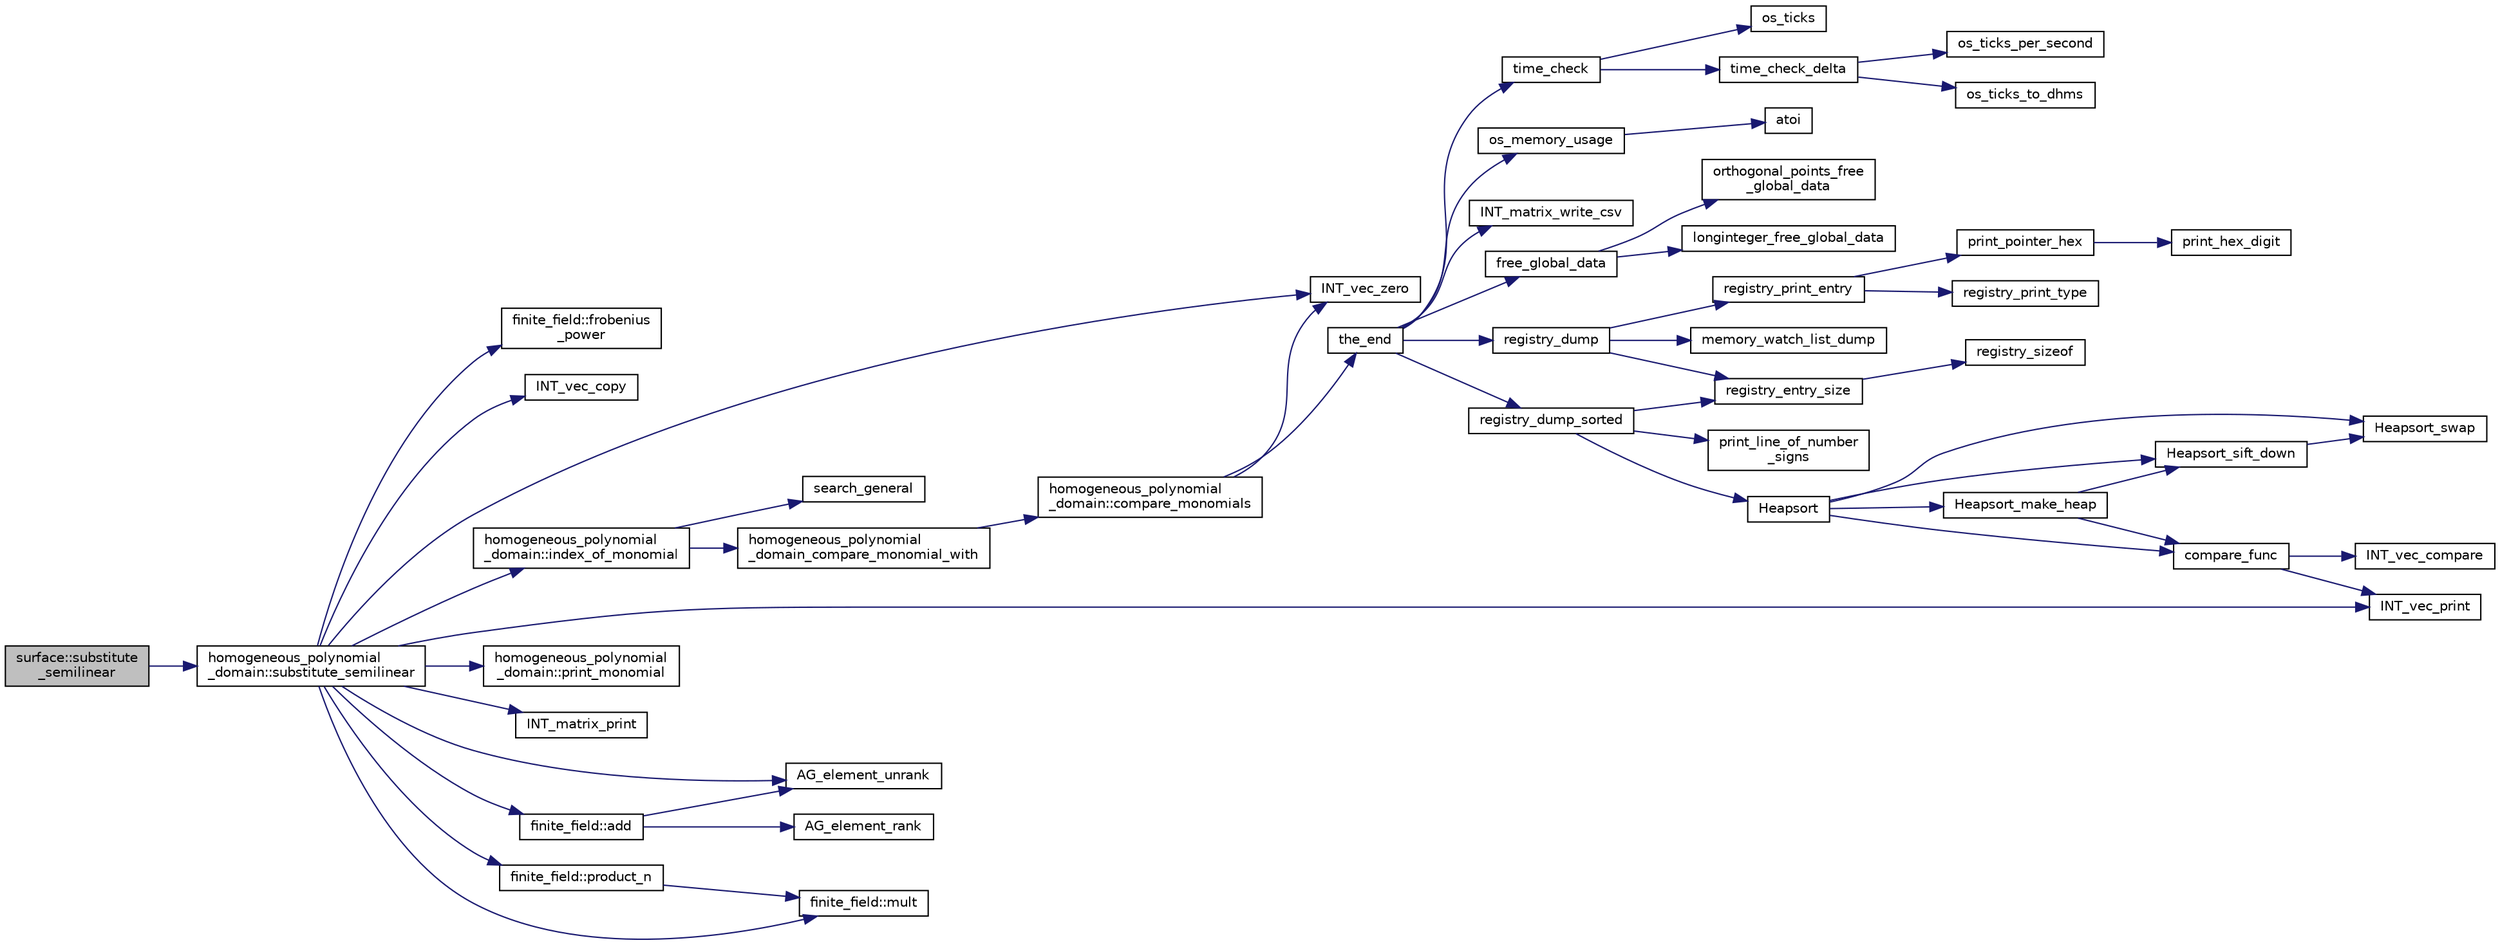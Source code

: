 digraph "surface::substitute_semilinear"
{
  edge [fontname="Helvetica",fontsize="10",labelfontname="Helvetica",labelfontsize="10"];
  node [fontname="Helvetica",fontsize="10",shape=record];
  rankdir="LR";
  Node5248 [label="surface::substitute\l_semilinear",height=0.2,width=0.4,color="black", fillcolor="grey75", style="filled", fontcolor="black"];
  Node5248 -> Node5249 [color="midnightblue",fontsize="10",style="solid",fontname="Helvetica"];
  Node5249 [label="homogeneous_polynomial\l_domain::substitute_semilinear",height=0.2,width=0.4,color="black", fillcolor="white", style="filled",URL="$d2/da7/classhomogeneous__polynomial__domain.html#ae16fefaacc3385f9f385d1dd6df7ea4d"];
  Node5249 -> Node5250 [color="midnightblue",fontsize="10",style="solid",fontname="Helvetica"];
  Node5250 [label="finite_field::frobenius\l_power",height=0.2,width=0.4,color="black", fillcolor="white", style="filled",URL="$df/d5a/classfinite__field.html#aec23e43aaefc0ed601cdfa3139496a92"];
  Node5249 -> Node5251 [color="midnightblue",fontsize="10",style="solid",fontname="Helvetica"];
  Node5251 [label="INT_vec_copy",height=0.2,width=0.4,color="black", fillcolor="white", style="filled",URL="$df/dbf/sajeeb_8_c.html#ac2d875e27e009af6ec04d17254d11075"];
  Node5249 -> Node5252 [color="midnightblue",fontsize="10",style="solid",fontname="Helvetica"];
  Node5252 [label="INT_vec_zero",height=0.2,width=0.4,color="black", fillcolor="white", style="filled",URL="$df/dbf/sajeeb_8_c.html#aa8c9c7977203577026080f546fe4980f"];
  Node5249 -> Node5253 [color="midnightblue",fontsize="10",style="solid",fontname="Helvetica"];
  Node5253 [label="homogeneous_polynomial\l_domain::print_monomial",height=0.2,width=0.4,color="black", fillcolor="white", style="filled",URL="$d2/da7/classhomogeneous__polynomial__domain.html#aba45b13898b259a147e45bf92a622fd8"];
  Node5249 -> Node5254 [color="midnightblue",fontsize="10",style="solid",fontname="Helvetica"];
  Node5254 [label="INT_vec_print",height=0.2,width=0.4,color="black", fillcolor="white", style="filled",URL="$df/dbf/sajeeb_8_c.html#a79a5901af0b47dd0d694109543c027fe"];
  Node5249 -> Node5255 [color="midnightblue",fontsize="10",style="solid",fontname="Helvetica"];
  Node5255 [label="INT_matrix_print",height=0.2,width=0.4,color="black", fillcolor="white", style="filled",URL="$d5/db4/io__and__os_8h.html#afd4180a24bef3a2b584668a4eaf607ff"];
  Node5249 -> Node5256 [color="midnightblue",fontsize="10",style="solid",fontname="Helvetica"];
  Node5256 [label="AG_element_unrank",height=0.2,width=0.4,color="black", fillcolor="white", style="filled",URL="$d4/d67/geometry_8h.html#a4a33b86c87b2879b97cfa1327abe2885"];
  Node5249 -> Node5257 [color="midnightblue",fontsize="10",style="solid",fontname="Helvetica"];
  Node5257 [label="finite_field::product_n",height=0.2,width=0.4,color="black", fillcolor="white", style="filled",URL="$df/d5a/classfinite__field.html#a9107b694cc52701dc6d84cfc9e6fb336"];
  Node5257 -> Node5258 [color="midnightblue",fontsize="10",style="solid",fontname="Helvetica"];
  Node5258 [label="finite_field::mult",height=0.2,width=0.4,color="black", fillcolor="white", style="filled",URL="$df/d5a/classfinite__field.html#a24fb5917aa6d4d656fd855b7f44a13b0"];
  Node5249 -> Node5259 [color="midnightblue",fontsize="10",style="solid",fontname="Helvetica"];
  Node5259 [label="homogeneous_polynomial\l_domain::index_of_monomial",height=0.2,width=0.4,color="black", fillcolor="white", style="filled",URL="$d2/da7/classhomogeneous__polynomial__domain.html#a3fad3fb2b940014fcfece1cebfbfa3ae"];
  Node5259 -> Node5260 [color="midnightblue",fontsize="10",style="solid",fontname="Helvetica"];
  Node5260 [label="search_general",height=0.2,width=0.4,color="black", fillcolor="white", style="filled",URL="$d5/de2/foundations_2data__structures_2data__structures_8h.html#a9377e1012d2575d9cb22787cecf71eec"];
  Node5259 -> Node5261 [color="midnightblue",fontsize="10",style="solid",fontname="Helvetica"];
  Node5261 [label="homogeneous_polynomial\l_domain_compare_monomial_with",height=0.2,width=0.4,color="black", fillcolor="white", style="filled",URL="$dd/db5/homogeneous__polynomial__domain_8_c.html#a0a0f8d40815145e0aceceabebad8d63d"];
  Node5261 -> Node5262 [color="midnightblue",fontsize="10",style="solid",fontname="Helvetica"];
  Node5262 [label="homogeneous_polynomial\l_domain::compare_monomials",height=0.2,width=0.4,color="black", fillcolor="white", style="filled",URL="$d2/da7/classhomogeneous__polynomial__domain.html#a05c5959cb62502954c9cf93a85b8c019"];
  Node5262 -> Node5252 [color="midnightblue",fontsize="10",style="solid",fontname="Helvetica"];
  Node5262 -> Node5263 [color="midnightblue",fontsize="10",style="solid",fontname="Helvetica"];
  Node5263 [label="the_end",height=0.2,width=0.4,color="black", fillcolor="white", style="filled",URL="$d9/d60/discreta_8h.html#a3ebbd3ccb665a9f78deaa7408577b60c"];
  Node5263 -> Node5264 [color="midnightblue",fontsize="10",style="solid",fontname="Helvetica"];
  Node5264 [label="free_global_data",height=0.2,width=0.4,color="black", fillcolor="white", style="filled",URL="$d3/dfb/discreta__global_8_c.html#a6bd9eb050090f8cf1e92db88a459cc28"];
  Node5264 -> Node5265 [color="midnightblue",fontsize="10",style="solid",fontname="Helvetica"];
  Node5265 [label="orthogonal_points_free\l_global_data",height=0.2,width=0.4,color="black", fillcolor="white", style="filled",URL="$d4/d67/geometry_8h.html#a9ff48c751a12182f1cc6ee384f80aa0b"];
  Node5264 -> Node5266 [color="midnightblue",fontsize="10",style="solid",fontname="Helvetica"];
  Node5266 [label="longinteger_free_global_data",height=0.2,width=0.4,color="black", fillcolor="white", style="filled",URL="$de/dc5/algebra__and__number__theory_8h.html#a6160ced6b3ffc2765c111f7d4f94ed42"];
  Node5263 -> Node5267 [color="midnightblue",fontsize="10",style="solid",fontname="Helvetica"];
  Node5267 [label="registry_dump",height=0.2,width=0.4,color="black", fillcolor="white", style="filled",URL="$d5/db4/io__and__os_8h.html#a8ad65cbe10865661e8bafd6be2164955"];
  Node5267 -> Node5268 [color="midnightblue",fontsize="10",style="solid",fontname="Helvetica"];
  Node5268 [label="registry_print_entry",height=0.2,width=0.4,color="black", fillcolor="white", style="filled",URL="$df/d84/foundations_2io__and__os_2memory_8_c.html#a2b54b210ed9aae58085d1ef7fa3bcbff"];
  Node5268 -> Node5269 [color="midnightblue",fontsize="10",style="solid",fontname="Helvetica"];
  Node5269 [label="print_pointer_hex",height=0.2,width=0.4,color="black", fillcolor="white", style="filled",URL="$d5/db4/io__and__os_8h.html#a32add94de62a1d910cc0fc35ed90ab48"];
  Node5269 -> Node5270 [color="midnightblue",fontsize="10",style="solid",fontname="Helvetica"];
  Node5270 [label="print_hex_digit",height=0.2,width=0.4,color="black", fillcolor="white", style="filled",URL="$d4/d74/util_8_c.html#a36c64a828eefed0a0cfdd6186ec92c31"];
  Node5268 -> Node5271 [color="midnightblue",fontsize="10",style="solid",fontname="Helvetica"];
  Node5271 [label="registry_print_type",height=0.2,width=0.4,color="black", fillcolor="white", style="filled",URL="$df/d84/foundations_2io__and__os_2memory_8_c.html#a0c81861cc8a6dd21364c89bb3ac8e82c"];
  Node5267 -> Node5272 [color="midnightblue",fontsize="10",style="solid",fontname="Helvetica"];
  Node5272 [label="registry_entry_size",height=0.2,width=0.4,color="black", fillcolor="white", style="filled",URL="$df/d84/foundations_2io__and__os_2memory_8_c.html#abb7fc0eff582133f5bd8a7cbd78d742b"];
  Node5272 -> Node5273 [color="midnightblue",fontsize="10",style="solid",fontname="Helvetica"];
  Node5273 [label="registry_sizeof",height=0.2,width=0.4,color="black", fillcolor="white", style="filled",URL="$df/d84/foundations_2io__and__os_2memory_8_c.html#a1ebe71d1cd99d79db497355f608be044"];
  Node5267 -> Node5274 [color="midnightblue",fontsize="10",style="solid",fontname="Helvetica"];
  Node5274 [label="memory_watch_list_dump",height=0.2,width=0.4,color="black", fillcolor="white", style="filled",URL="$df/d84/foundations_2io__and__os_2memory_8_c.html#ad0967d55a42071e28f50be4fbe7893bd"];
  Node5263 -> Node5275 [color="midnightblue",fontsize="10",style="solid",fontname="Helvetica"];
  Node5275 [label="registry_dump_sorted",height=0.2,width=0.4,color="black", fillcolor="white", style="filled",URL="$d5/db4/io__and__os_8h.html#aa28c9ee8650332ad2d526d5eb4fae48e"];
  Node5275 -> Node5276 [color="midnightblue",fontsize="10",style="solid",fontname="Helvetica"];
  Node5276 [label="print_line_of_number\l_signs",height=0.2,width=0.4,color="black", fillcolor="white", style="filled",URL="$d5/db4/io__and__os_8h.html#a59b640c1f8b0040f26fa06b641191105"];
  Node5275 -> Node5272 [color="midnightblue",fontsize="10",style="solid",fontname="Helvetica"];
  Node5275 -> Node5277 [color="midnightblue",fontsize="10",style="solid",fontname="Helvetica"];
  Node5277 [label="Heapsort",height=0.2,width=0.4,color="black", fillcolor="white", style="filled",URL="$d5/de2/foundations_2data__structures_2data__structures_8h.html#a2af240488f5893071c88af35d9f06b6d"];
  Node5277 -> Node5278 [color="midnightblue",fontsize="10",style="solid",fontname="Helvetica"];
  Node5278 [label="Heapsort_make_heap",height=0.2,width=0.4,color="black", fillcolor="white", style="filled",URL="$d4/dd7/sorting_8_c.html#ae2f81d9c1e532bee5c80dfae7cc45bcc"];
  Node5278 -> Node5279 [color="midnightblue",fontsize="10",style="solid",fontname="Helvetica"];
  Node5279 [label="Heapsort_sift_down",height=0.2,width=0.4,color="black", fillcolor="white", style="filled",URL="$d4/dd7/sorting_8_c.html#a89625a5f8e99e9a76db45ad133b5a3f3"];
  Node5279 -> Node5280 [color="midnightblue",fontsize="10",style="solid",fontname="Helvetica"];
  Node5280 [label="Heapsort_swap",height=0.2,width=0.4,color="black", fillcolor="white", style="filled",URL="$d4/dd7/sorting_8_c.html#a7d47ff5b6218622f072ca38a87900496"];
  Node5278 -> Node5281 [color="midnightblue",fontsize="10",style="solid",fontname="Helvetica"];
  Node5281 [label="compare_func",height=0.2,width=0.4,color="black", fillcolor="white", style="filled",URL="$dc/d77/pentomino__5x5_8_c.html#af532ec92afffcb63cd1f1180e96642d4"];
  Node5281 -> Node5282 [color="midnightblue",fontsize="10",style="solid",fontname="Helvetica"];
  Node5282 [label="INT_vec_compare",height=0.2,width=0.4,color="black", fillcolor="white", style="filled",URL="$d5/de2/foundations_2data__structures_2data__structures_8h.html#ac1a17fca23fb4a338aef8547a4c2fded"];
  Node5281 -> Node5254 [color="midnightblue",fontsize="10",style="solid",fontname="Helvetica"];
  Node5277 -> Node5281 [color="midnightblue",fontsize="10",style="solid",fontname="Helvetica"];
  Node5277 -> Node5280 [color="midnightblue",fontsize="10",style="solid",fontname="Helvetica"];
  Node5277 -> Node5279 [color="midnightblue",fontsize="10",style="solid",fontname="Helvetica"];
  Node5263 -> Node5283 [color="midnightblue",fontsize="10",style="solid",fontname="Helvetica"];
  Node5283 [label="time_check",height=0.2,width=0.4,color="black", fillcolor="white", style="filled",URL="$d9/d60/discreta_8h.html#a04d64356f0c7cb798e55daec998c527e"];
  Node5283 -> Node5284 [color="midnightblue",fontsize="10",style="solid",fontname="Helvetica"];
  Node5284 [label="os_ticks",height=0.2,width=0.4,color="black", fillcolor="white", style="filled",URL="$d5/db4/io__and__os_8h.html#a3da6d2b09e35d569adb7101dffcb5224"];
  Node5283 -> Node5285 [color="midnightblue",fontsize="10",style="solid",fontname="Helvetica"];
  Node5285 [label="time_check_delta",height=0.2,width=0.4,color="black", fillcolor="white", style="filled",URL="$d3/d72/global_8_c.html#a89a8565e34c7dcbb97180cd6af7454a1"];
  Node5285 -> Node5286 [color="midnightblue",fontsize="10",style="solid",fontname="Helvetica"];
  Node5286 [label="os_ticks_per_second",height=0.2,width=0.4,color="black", fillcolor="white", style="filled",URL="$d5/db4/io__and__os_8h.html#a1b35e7a094dfde9db39ae352c9c17042"];
  Node5285 -> Node5287 [color="midnightblue",fontsize="10",style="solid",fontname="Helvetica"];
  Node5287 [label="os_ticks_to_dhms",height=0.2,width=0.4,color="black", fillcolor="white", style="filled",URL="$d5/db4/io__and__os_8h.html#a0d715587fd9b8ab4e2bc822a2be313ba"];
  Node5263 -> Node5288 [color="midnightblue",fontsize="10",style="solid",fontname="Helvetica"];
  Node5288 [label="os_memory_usage",height=0.2,width=0.4,color="black", fillcolor="white", style="filled",URL="$d5/db4/io__and__os_8h.html#a5d6ab4b80c58e5d8bdb0fd1625709d0b"];
  Node5288 -> Node5289 [color="midnightblue",fontsize="10",style="solid",fontname="Helvetica"];
  Node5289 [label="atoi",height=0.2,width=0.4,color="black", fillcolor="white", style="filled",URL="$d9/d60/discreta_8h.html#ad0ac71cbcb495289e474437d6b7d7fac"];
  Node5263 -> Node5290 [color="midnightblue",fontsize="10",style="solid",fontname="Helvetica"];
  Node5290 [label="INT_matrix_write_csv",height=0.2,width=0.4,color="black", fillcolor="white", style="filled",URL="$d5/db4/io__and__os_8h.html#a57604af509e1d43e918fd38e5f4ee96f"];
  Node5249 -> Node5291 [color="midnightblue",fontsize="10",style="solid",fontname="Helvetica"];
  Node5291 [label="finite_field::add",height=0.2,width=0.4,color="black", fillcolor="white", style="filled",URL="$df/d5a/classfinite__field.html#a8f12328a27500f3c7be0c849ebbc9d14"];
  Node5291 -> Node5256 [color="midnightblue",fontsize="10",style="solid",fontname="Helvetica"];
  Node5291 -> Node5292 [color="midnightblue",fontsize="10",style="solid",fontname="Helvetica"];
  Node5292 [label="AG_element_rank",height=0.2,width=0.4,color="black", fillcolor="white", style="filled",URL="$d4/d67/geometry_8h.html#ab2ac908d07dd8038fd996e26bdc75c17"];
  Node5249 -> Node5258 [color="midnightblue",fontsize="10",style="solid",fontname="Helvetica"];
}
